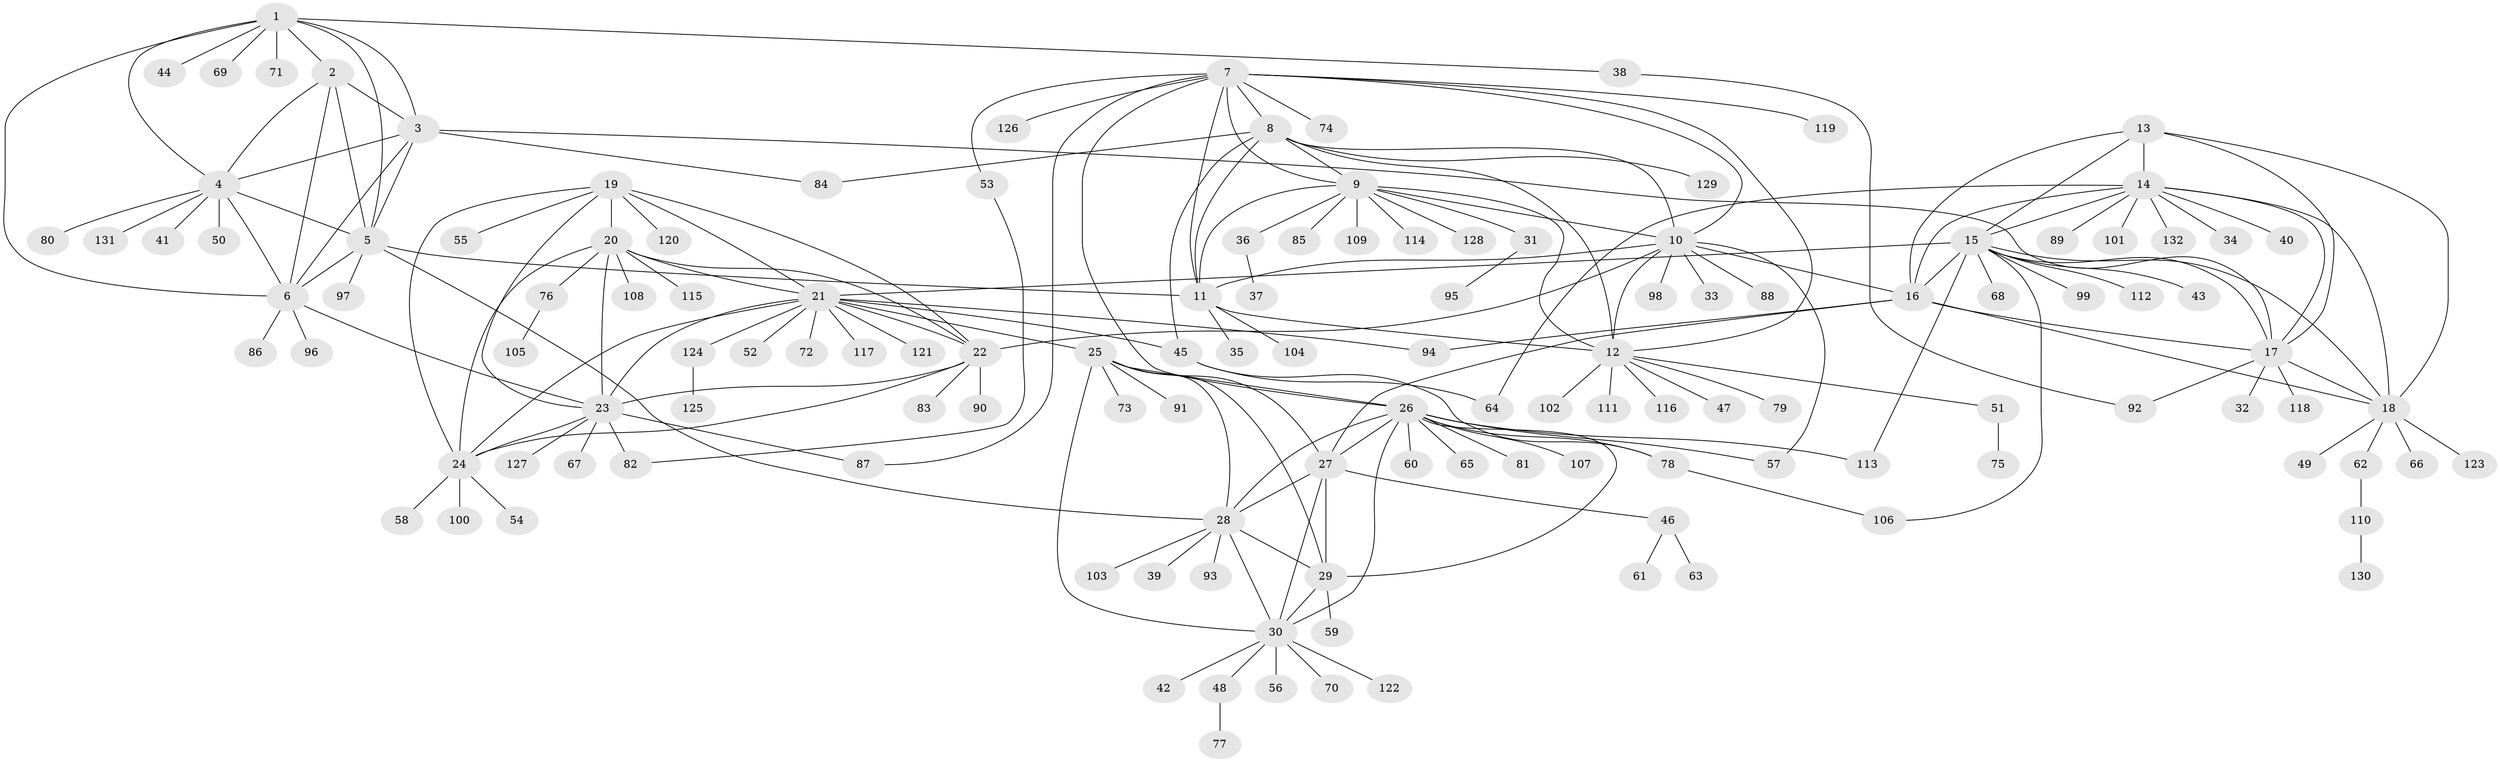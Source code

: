 // coarse degree distribution, {6: 0.029411764705882353, 3: 0.00980392156862745, 8: 0.029411764705882353, 10: 0.049019607843137254, 7: 0.049019607843137254, 11: 0.0196078431372549, 9: 0.0196078431372549, 5: 0.0196078431372549, 12: 0.0196078431372549, 1: 0.6470588235294118, 2: 0.10784313725490197}
// Generated by graph-tools (version 1.1) at 2025/24/03/03/25 07:24:11]
// undirected, 132 vertices, 198 edges
graph export_dot {
graph [start="1"]
  node [color=gray90,style=filled];
  1;
  2;
  3;
  4;
  5;
  6;
  7;
  8;
  9;
  10;
  11;
  12;
  13;
  14;
  15;
  16;
  17;
  18;
  19;
  20;
  21;
  22;
  23;
  24;
  25;
  26;
  27;
  28;
  29;
  30;
  31;
  32;
  33;
  34;
  35;
  36;
  37;
  38;
  39;
  40;
  41;
  42;
  43;
  44;
  45;
  46;
  47;
  48;
  49;
  50;
  51;
  52;
  53;
  54;
  55;
  56;
  57;
  58;
  59;
  60;
  61;
  62;
  63;
  64;
  65;
  66;
  67;
  68;
  69;
  70;
  71;
  72;
  73;
  74;
  75;
  76;
  77;
  78;
  79;
  80;
  81;
  82;
  83;
  84;
  85;
  86;
  87;
  88;
  89;
  90;
  91;
  92;
  93;
  94;
  95;
  96;
  97;
  98;
  99;
  100;
  101;
  102;
  103;
  104;
  105;
  106;
  107;
  108;
  109;
  110;
  111;
  112;
  113;
  114;
  115;
  116;
  117;
  118;
  119;
  120;
  121;
  122;
  123;
  124;
  125;
  126;
  127;
  128;
  129;
  130;
  131;
  132;
  1 -- 2;
  1 -- 3;
  1 -- 4;
  1 -- 5;
  1 -- 6;
  1 -- 38;
  1 -- 44;
  1 -- 69;
  1 -- 71;
  2 -- 3;
  2 -- 4;
  2 -- 5;
  2 -- 6;
  3 -- 4;
  3 -- 5;
  3 -- 6;
  3 -- 17;
  3 -- 84;
  4 -- 5;
  4 -- 6;
  4 -- 41;
  4 -- 50;
  4 -- 80;
  4 -- 131;
  5 -- 6;
  5 -- 11;
  5 -- 28;
  5 -- 97;
  6 -- 23;
  6 -- 86;
  6 -- 96;
  7 -- 8;
  7 -- 9;
  7 -- 10;
  7 -- 11;
  7 -- 12;
  7 -- 26;
  7 -- 53;
  7 -- 74;
  7 -- 87;
  7 -- 119;
  7 -- 126;
  8 -- 9;
  8 -- 10;
  8 -- 11;
  8 -- 12;
  8 -- 45;
  8 -- 84;
  8 -- 129;
  9 -- 10;
  9 -- 11;
  9 -- 12;
  9 -- 31;
  9 -- 36;
  9 -- 85;
  9 -- 109;
  9 -- 114;
  9 -- 128;
  10 -- 11;
  10 -- 12;
  10 -- 16;
  10 -- 22;
  10 -- 33;
  10 -- 57;
  10 -- 88;
  10 -- 98;
  11 -- 12;
  11 -- 35;
  11 -- 104;
  12 -- 47;
  12 -- 51;
  12 -- 79;
  12 -- 102;
  12 -- 111;
  12 -- 116;
  13 -- 14;
  13 -- 15;
  13 -- 16;
  13 -- 17;
  13 -- 18;
  14 -- 15;
  14 -- 16;
  14 -- 17;
  14 -- 18;
  14 -- 34;
  14 -- 40;
  14 -- 64;
  14 -- 89;
  14 -- 101;
  14 -- 132;
  15 -- 16;
  15 -- 17;
  15 -- 18;
  15 -- 21;
  15 -- 43;
  15 -- 68;
  15 -- 99;
  15 -- 106;
  15 -- 112;
  15 -- 113;
  16 -- 17;
  16 -- 18;
  16 -- 27;
  16 -- 94;
  17 -- 18;
  17 -- 32;
  17 -- 92;
  17 -- 118;
  18 -- 49;
  18 -- 62;
  18 -- 66;
  18 -- 123;
  19 -- 20;
  19 -- 21;
  19 -- 22;
  19 -- 23;
  19 -- 24;
  19 -- 55;
  19 -- 120;
  20 -- 21;
  20 -- 22;
  20 -- 23;
  20 -- 24;
  20 -- 76;
  20 -- 108;
  20 -- 115;
  21 -- 22;
  21 -- 23;
  21 -- 24;
  21 -- 25;
  21 -- 45;
  21 -- 52;
  21 -- 72;
  21 -- 94;
  21 -- 117;
  21 -- 121;
  21 -- 124;
  22 -- 23;
  22 -- 24;
  22 -- 83;
  22 -- 90;
  23 -- 24;
  23 -- 67;
  23 -- 82;
  23 -- 87;
  23 -- 127;
  24 -- 54;
  24 -- 58;
  24 -- 100;
  25 -- 26;
  25 -- 27;
  25 -- 28;
  25 -- 29;
  25 -- 30;
  25 -- 73;
  25 -- 91;
  26 -- 27;
  26 -- 28;
  26 -- 29;
  26 -- 30;
  26 -- 57;
  26 -- 60;
  26 -- 65;
  26 -- 78;
  26 -- 81;
  26 -- 107;
  26 -- 113;
  27 -- 28;
  27 -- 29;
  27 -- 30;
  27 -- 46;
  28 -- 29;
  28 -- 30;
  28 -- 39;
  28 -- 93;
  28 -- 103;
  29 -- 30;
  29 -- 59;
  30 -- 42;
  30 -- 48;
  30 -- 56;
  30 -- 70;
  30 -- 122;
  31 -- 95;
  36 -- 37;
  38 -- 92;
  45 -- 64;
  45 -- 78;
  46 -- 61;
  46 -- 63;
  48 -- 77;
  51 -- 75;
  53 -- 82;
  62 -- 110;
  76 -- 105;
  78 -- 106;
  110 -- 130;
  124 -- 125;
}
